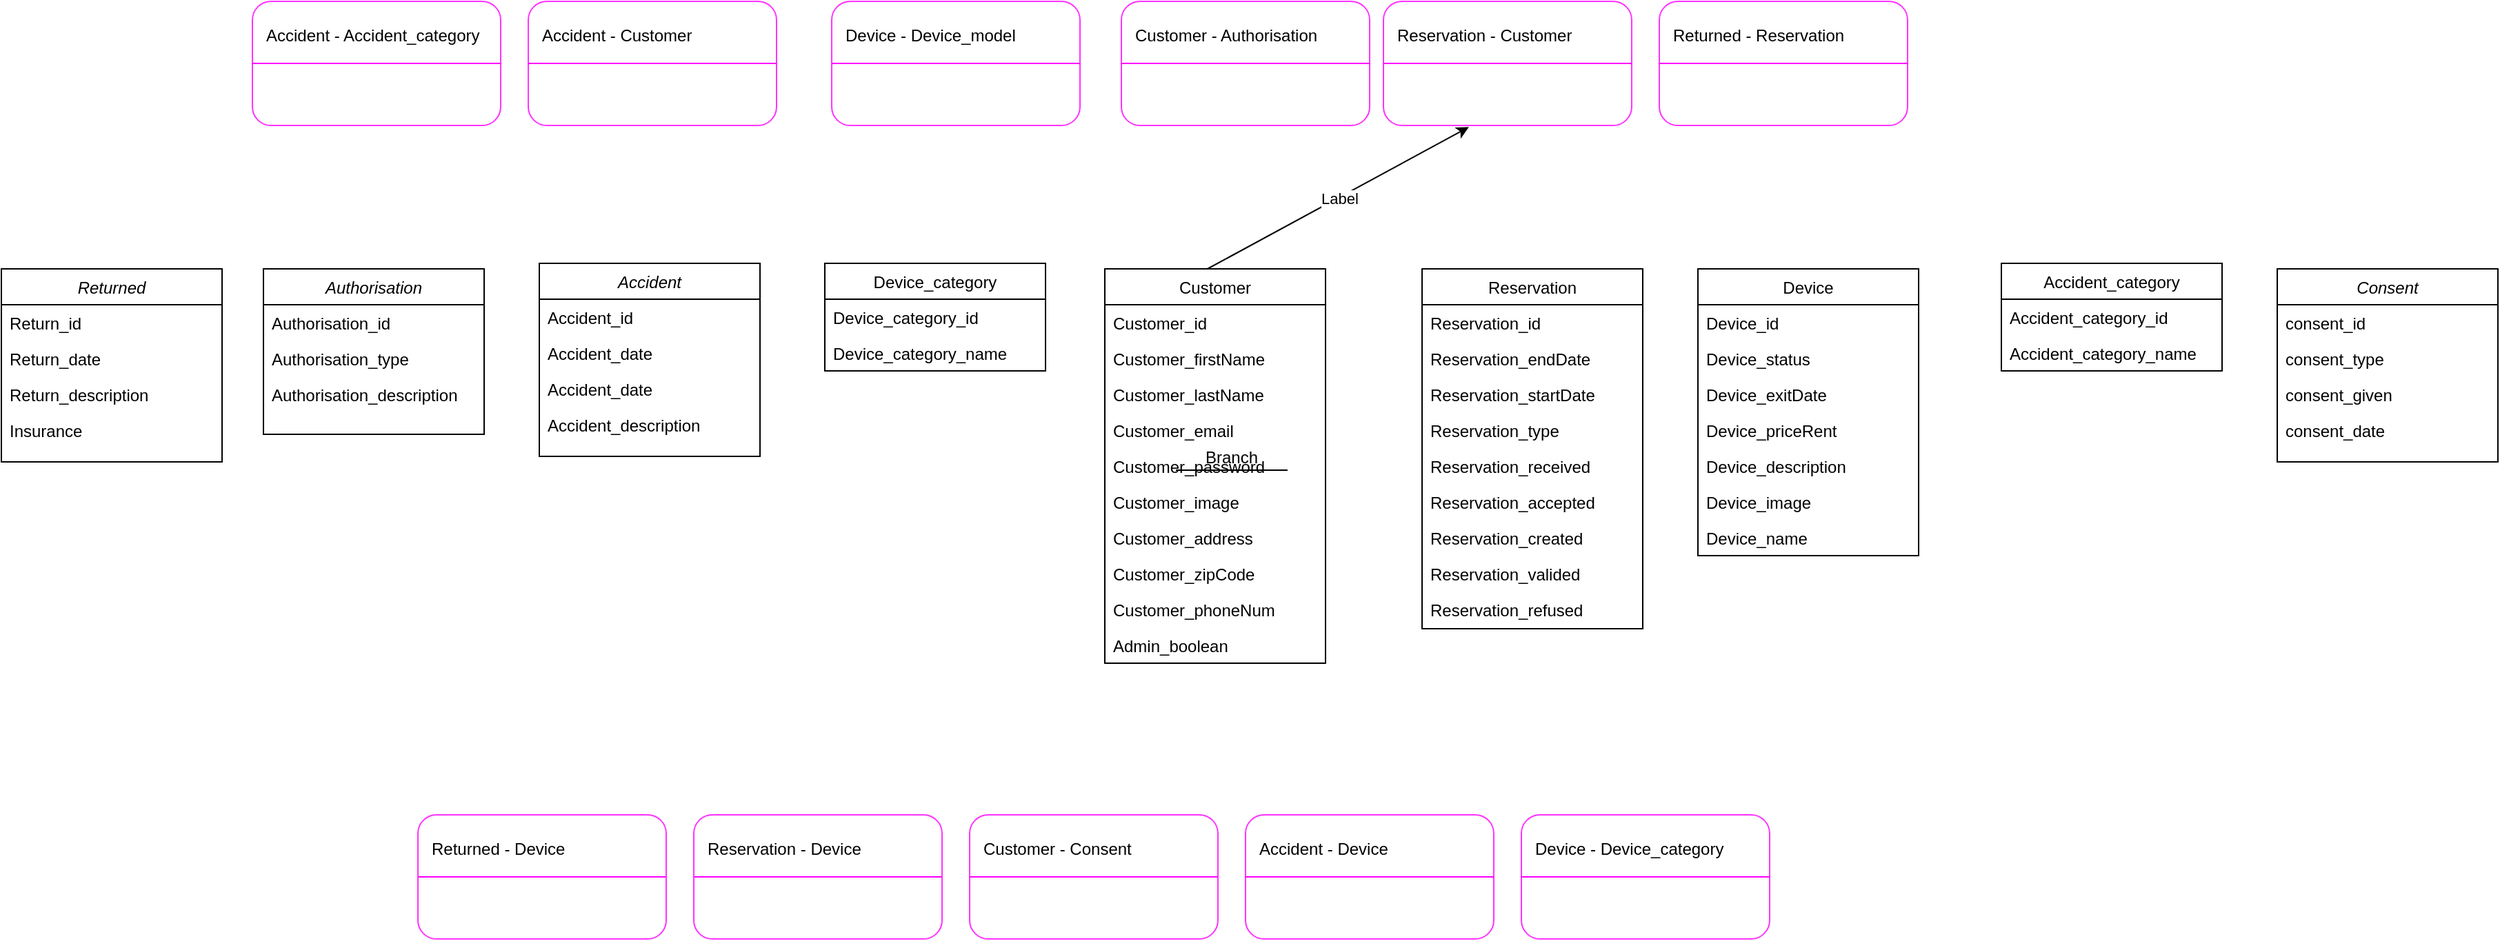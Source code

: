 <mxfile version="24.7.13">
  <diagram id="C5RBs43oDa-KdzZeNtuy" name="Page-1">
    <mxGraphModel dx="2408" dy="735" grid="1" gridSize="10" guides="1" tooltips="1" connect="1" arrows="1" fold="1" page="1" pageScale="1" pageWidth="827" pageHeight="1169" math="0" shadow="0">
      <root>
        <mxCell id="WIyWlLk6GJQsqaUBKTNV-0" />
        <mxCell id="WIyWlLk6GJQsqaUBKTNV-1" parent="WIyWlLk6GJQsqaUBKTNV-0" />
        <mxCell id="zkfFHV4jXpPFQw0GAbJ--0" value="Accident" style="swimlane;fontStyle=2;align=center;verticalAlign=top;childLayout=stackLayout;horizontal=1;startSize=26;horizontalStack=0;resizeParent=1;resizeLast=0;collapsible=1;marginBottom=0;rounded=0;shadow=0;strokeWidth=1;" parent="WIyWlLk6GJQsqaUBKTNV-1" vertex="1">
          <mxGeometry x="-1062" y="600" width="160" height="140" as="geometry">
            <mxRectangle x="230" y="140" width="160" height="26" as="alternateBounds" />
          </mxGeometry>
        </mxCell>
        <mxCell id="zkfFHV4jXpPFQw0GAbJ--1" value="Accident_id" style="text;align=left;verticalAlign=top;spacingLeft=4;spacingRight=4;overflow=hidden;rotatable=0;points=[[0,0.5],[1,0.5]];portConstraint=eastwest;" parent="zkfFHV4jXpPFQw0GAbJ--0" vertex="1">
          <mxGeometry y="26" width="160" height="26" as="geometry" />
        </mxCell>
        <mxCell id="hHf1MksaNPmu3KOBVRJs-0" value="Accident_date" style="text;align=left;verticalAlign=top;spacingLeft=4;spacingRight=4;overflow=hidden;rotatable=0;points=[[0,0.5],[1,0.5]];portConstraint=eastwest;rounded=0;shadow=0;html=0;" vertex="1" parent="zkfFHV4jXpPFQw0GAbJ--0">
          <mxGeometry y="52" width="160" height="26" as="geometry" />
        </mxCell>
        <mxCell id="zkfFHV4jXpPFQw0GAbJ--2" value="Accident_date" style="text;align=left;verticalAlign=top;spacingLeft=4;spacingRight=4;overflow=hidden;rotatable=0;points=[[0,0.5],[1,0.5]];portConstraint=eastwest;rounded=0;shadow=0;html=0;" parent="zkfFHV4jXpPFQw0GAbJ--0" vertex="1">
          <mxGeometry y="78" width="160" height="26" as="geometry" />
        </mxCell>
        <mxCell id="zkfFHV4jXpPFQw0GAbJ--3" value="Accident_description" style="text;align=left;verticalAlign=top;spacingLeft=4;spacingRight=4;overflow=hidden;rotatable=0;points=[[0,0.5],[1,0.5]];portConstraint=eastwest;rounded=0;shadow=0;html=0;" parent="zkfFHV4jXpPFQw0GAbJ--0" vertex="1">
          <mxGeometry y="104" width="160" height="26" as="geometry" />
        </mxCell>
        <mxCell id="zkfFHV4jXpPFQw0GAbJ--6" value="Device" style="swimlane;fontStyle=0;align=center;verticalAlign=top;childLayout=stackLayout;horizontal=1;startSize=26;horizontalStack=0;resizeParent=1;resizeLast=0;collapsible=1;marginBottom=0;rounded=0;shadow=0;strokeWidth=1;" parent="WIyWlLk6GJQsqaUBKTNV-1" vertex="1">
          <mxGeometry x="-222" y="604" width="160" height="208" as="geometry">
            <mxRectangle x="130" y="380" width="160" height="26" as="alternateBounds" />
          </mxGeometry>
        </mxCell>
        <mxCell id="zkfFHV4jXpPFQw0GAbJ--7" value="Device_id" style="text;align=left;verticalAlign=top;spacingLeft=4;spacingRight=4;overflow=hidden;rotatable=0;points=[[0,0.5],[1,0.5]];portConstraint=eastwest;" parent="zkfFHV4jXpPFQw0GAbJ--6" vertex="1">
          <mxGeometry y="26" width="160" height="26" as="geometry" />
        </mxCell>
        <mxCell id="zkfFHV4jXpPFQw0GAbJ--8" value="Device_status" style="text;align=left;verticalAlign=top;spacingLeft=4;spacingRight=4;overflow=hidden;rotatable=0;points=[[0,0.5],[1,0.5]];portConstraint=eastwest;rounded=0;shadow=0;html=0;" parent="zkfFHV4jXpPFQw0GAbJ--6" vertex="1">
          <mxGeometry y="52" width="160" height="26" as="geometry" />
        </mxCell>
        <mxCell id="zkfFHV4jXpPFQw0GAbJ--11" value="Device_exitDate" style="text;align=left;verticalAlign=top;spacingLeft=4;spacingRight=4;overflow=hidden;rotatable=0;points=[[0,0.5],[1,0.5]];portConstraint=eastwest;" parent="zkfFHV4jXpPFQw0GAbJ--6" vertex="1">
          <mxGeometry y="78" width="160" height="26" as="geometry" />
        </mxCell>
        <mxCell id="hHf1MksaNPmu3KOBVRJs-8" value="Device_priceRent" style="text;align=left;verticalAlign=top;spacingLeft=4;spacingRight=4;overflow=hidden;rotatable=0;points=[[0,0.5],[1,0.5]];portConstraint=eastwest;" vertex="1" parent="zkfFHV4jXpPFQw0GAbJ--6">
          <mxGeometry y="104" width="160" height="26" as="geometry" />
        </mxCell>
        <mxCell id="hHf1MksaNPmu3KOBVRJs-7" value="Device_description" style="text;align=left;verticalAlign=top;spacingLeft=4;spacingRight=4;overflow=hidden;rotatable=0;points=[[0,0.5],[1,0.5]];portConstraint=eastwest;" vertex="1" parent="zkfFHV4jXpPFQw0GAbJ--6">
          <mxGeometry y="130" width="160" height="26" as="geometry" />
        </mxCell>
        <mxCell id="hHf1MksaNPmu3KOBVRJs-6" value="Device_image" style="text;align=left;verticalAlign=top;spacingLeft=4;spacingRight=4;overflow=hidden;rotatable=0;points=[[0,0.5],[1,0.5]];portConstraint=eastwest;" vertex="1" parent="zkfFHV4jXpPFQw0GAbJ--6">
          <mxGeometry y="156" width="160" height="26" as="geometry" />
        </mxCell>
        <mxCell id="hHf1MksaNPmu3KOBVRJs-5" value="Device_name" style="text;align=left;verticalAlign=top;spacingLeft=4;spacingRight=4;overflow=hidden;rotatable=0;points=[[0,0.5],[1,0.5]];portConstraint=eastwest;" vertex="1" parent="zkfFHV4jXpPFQw0GAbJ--6">
          <mxGeometry y="182" width="160" height="26" as="geometry" />
        </mxCell>
        <mxCell id="zkfFHV4jXpPFQw0GAbJ--13" value="Accident_category" style="swimlane;fontStyle=0;align=center;verticalAlign=top;childLayout=stackLayout;horizontal=1;startSize=26;horizontalStack=0;resizeParent=1;resizeLast=0;collapsible=1;marginBottom=0;rounded=0;shadow=0;strokeWidth=1;" parent="WIyWlLk6GJQsqaUBKTNV-1" vertex="1">
          <mxGeometry x="-2" y="600" width="160" height="78" as="geometry">
            <mxRectangle x="340" y="380" width="170" height="26" as="alternateBounds" />
          </mxGeometry>
        </mxCell>
        <mxCell id="zkfFHV4jXpPFQw0GAbJ--14" value="Accident_category_id" style="text;align=left;verticalAlign=top;spacingLeft=4;spacingRight=4;overflow=hidden;rotatable=0;points=[[0,0.5],[1,0.5]];portConstraint=eastwest;" parent="zkfFHV4jXpPFQw0GAbJ--13" vertex="1">
          <mxGeometry y="26" width="160" height="26" as="geometry" />
        </mxCell>
        <mxCell id="hHf1MksaNPmu3KOBVRJs-4" value="Accident_category_name" style="text;align=left;verticalAlign=top;spacingLeft=4;spacingRight=4;overflow=hidden;rotatable=0;points=[[0,0.5],[1,0.5]];portConstraint=eastwest;" vertex="1" parent="zkfFHV4jXpPFQw0GAbJ--13">
          <mxGeometry y="52" width="160" height="26" as="geometry" />
        </mxCell>
        <mxCell id="zkfFHV4jXpPFQw0GAbJ--17" value="Customer" style="swimlane;fontStyle=0;align=center;verticalAlign=top;childLayout=stackLayout;horizontal=1;startSize=26;horizontalStack=0;resizeParent=1;resizeLast=0;collapsible=1;marginBottom=0;rounded=0;shadow=0;strokeWidth=1;" parent="WIyWlLk6GJQsqaUBKTNV-1" vertex="1">
          <mxGeometry x="-652" y="604" width="160" height="286" as="geometry">
            <mxRectangle x="550" y="140" width="160" height="26" as="alternateBounds" />
          </mxGeometry>
        </mxCell>
        <mxCell id="zkfFHV4jXpPFQw0GAbJ--18" value="Customer_id" style="text;align=left;verticalAlign=top;spacingLeft=4;spacingRight=4;overflow=hidden;rotatable=0;points=[[0,0.5],[1,0.5]];portConstraint=eastwest;" parent="zkfFHV4jXpPFQw0GAbJ--17" vertex="1">
          <mxGeometry y="26" width="160" height="26" as="geometry" />
        </mxCell>
        <mxCell id="zkfFHV4jXpPFQw0GAbJ--19" value="Customer_firstName" style="text;align=left;verticalAlign=top;spacingLeft=4;spacingRight=4;overflow=hidden;rotatable=0;points=[[0,0.5],[1,0.5]];portConstraint=eastwest;rounded=0;shadow=0;html=0;" parent="zkfFHV4jXpPFQw0GAbJ--17" vertex="1">
          <mxGeometry y="52" width="160" height="26" as="geometry" />
        </mxCell>
        <mxCell id="zkfFHV4jXpPFQw0GAbJ--20" value="Customer_lastName" style="text;align=left;verticalAlign=top;spacingLeft=4;spacingRight=4;overflow=hidden;rotatable=0;points=[[0,0.5],[1,0.5]];portConstraint=eastwest;rounded=0;shadow=0;html=0;" parent="zkfFHV4jXpPFQw0GAbJ--17" vertex="1">
          <mxGeometry y="78" width="160" height="26" as="geometry" />
        </mxCell>
        <mxCell id="zkfFHV4jXpPFQw0GAbJ--21" value="Customer_email" style="text;align=left;verticalAlign=top;spacingLeft=4;spacingRight=4;overflow=hidden;rotatable=0;points=[[0,0.5],[1,0.5]];portConstraint=eastwest;rounded=0;shadow=0;html=0;" parent="zkfFHV4jXpPFQw0GAbJ--17" vertex="1">
          <mxGeometry y="104" width="160" height="26" as="geometry" />
        </mxCell>
        <mxCell id="zkfFHV4jXpPFQw0GAbJ--22" value="Customer_password" style="text;align=left;verticalAlign=top;spacingLeft=4;spacingRight=4;overflow=hidden;rotatable=0;points=[[0,0.5],[1,0.5]];portConstraint=eastwest;rounded=0;shadow=0;html=0;" parent="zkfFHV4jXpPFQw0GAbJ--17" vertex="1">
          <mxGeometry y="130" width="160" height="26" as="geometry" />
        </mxCell>
        <mxCell id="zkfFHV4jXpPFQw0GAbJ--24" value="Customer_image" style="text;align=left;verticalAlign=top;spacingLeft=4;spacingRight=4;overflow=hidden;rotatable=0;points=[[0,0.5],[1,0.5]];portConstraint=eastwest;" parent="zkfFHV4jXpPFQw0GAbJ--17" vertex="1">
          <mxGeometry y="156" width="160" height="26" as="geometry" />
        </mxCell>
        <mxCell id="hHf1MksaNPmu3KOBVRJs-1" value="Customer_address" style="text;align=left;verticalAlign=top;spacingLeft=4;spacingRight=4;overflow=hidden;rotatable=0;points=[[0,0.5],[1,0.5]];portConstraint=eastwest;" vertex="1" parent="zkfFHV4jXpPFQw0GAbJ--17">
          <mxGeometry y="182" width="160" height="26" as="geometry" />
        </mxCell>
        <mxCell id="hHf1MksaNPmu3KOBVRJs-2" value="Customer_zipCode" style="text;align=left;verticalAlign=top;spacingLeft=4;spacingRight=4;overflow=hidden;rotatable=0;points=[[0,0.5],[1,0.5]];portConstraint=eastwest;" vertex="1" parent="zkfFHV4jXpPFQw0GAbJ--17">
          <mxGeometry y="208" width="160" height="26" as="geometry" />
        </mxCell>
        <mxCell id="hHf1MksaNPmu3KOBVRJs-3" value="Customer_phoneNum" style="text;align=left;verticalAlign=top;spacingLeft=4;spacingRight=4;overflow=hidden;rotatable=0;points=[[0,0.5],[1,0.5]];portConstraint=eastwest;" vertex="1" parent="zkfFHV4jXpPFQw0GAbJ--17">
          <mxGeometry y="234" width="160" height="26" as="geometry" />
        </mxCell>
        <mxCell id="zkfFHV4jXpPFQw0GAbJ--25" value="Admin_boolean" style="text;align=left;verticalAlign=top;spacingLeft=4;spacingRight=4;overflow=hidden;rotatable=0;points=[[0,0.5],[1,0.5]];portConstraint=eastwest;" parent="zkfFHV4jXpPFQw0GAbJ--17" vertex="1">
          <mxGeometry y="260" width="160" height="26" as="geometry" />
        </mxCell>
        <mxCell id="hHf1MksaNPmu3KOBVRJs-9" value="Device_category" style="swimlane;fontStyle=0;align=center;verticalAlign=top;childLayout=stackLayout;horizontal=1;startSize=26;horizontalStack=0;resizeParent=1;resizeLast=0;collapsible=1;marginBottom=0;rounded=0;shadow=0;strokeWidth=1;" vertex="1" parent="WIyWlLk6GJQsqaUBKTNV-1">
          <mxGeometry x="-855" y="600" width="160" height="78" as="geometry">
            <mxRectangle x="340" y="380" width="170" height="26" as="alternateBounds" />
          </mxGeometry>
        </mxCell>
        <mxCell id="hHf1MksaNPmu3KOBVRJs-10" value="Device_category_id" style="text;align=left;verticalAlign=top;spacingLeft=4;spacingRight=4;overflow=hidden;rotatable=0;points=[[0,0.5],[1,0.5]];portConstraint=eastwest;" vertex="1" parent="hHf1MksaNPmu3KOBVRJs-9">
          <mxGeometry y="26" width="160" height="26" as="geometry" />
        </mxCell>
        <mxCell id="hHf1MksaNPmu3KOBVRJs-11" value="Device_category_name" style="text;align=left;verticalAlign=top;spacingLeft=4;spacingRight=4;overflow=hidden;rotatable=0;points=[[0,0.5],[1,0.5]];portConstraint=eastwest;" vertex="1" parent="hHf1MksaNPmu3KOBVRJs-9">
          <mxGeometry y="52" width="160" height="26" as="geometry" />
        </mxCell>
        <mxCell id="hHf1MksaNPmu3KOBVRJs-12" value="Authorisation" style="swimlane;fontStyle=2;align=center;verticalAlign=top;childLayout=stackLayout;horizontal=1;startSize=26;horizontalStack=0;resizeParent=1;resizeLast=0;collapsible=1;marginBottom=0;rounded=0;shadow=0;strokeWidth=1;" vertex="1" parent="WIyWlLk6GJQsqaUBKTNV-1">
          <mxGeometry x="-1262" y="604" width="160" height="120" as="geometry">
            <mxRectangle x="230" y="140" width="160" height="26" as="alternateBounds" />
          </mxGeometry>
        </mxCell>
        <mxCell id="hHf1MksaNPmu3KOBVRJs-13" value="Authorisation_id" style="text;align=left;verticalAlign=top;spacingLeft=4;spacingRight=4;overflow=hidden;rotatable=0;points=[[0,0.5],[1,0.5]];portConstraint=eastwest;" vertex="1" parent="hHf1MksaNPmu3KOBVRJs-12">
          <mxGeometry y="26" width="160" height="26" as="geometry" />
        </mxCell>
        <mxCell id="hHf1MksaNPmu3KOBVRJs-14" value="Authorisation_type" style="text;align=left;verticalAlign=top;spacingLeft=4;spacingRight=4;overflow=hidden;rotatable=0;points=[[0,0.5],[1,0.5]];portConstraint=eastwest;rounded=0;shadow=0;html=0;" vertex="1" parent="hHf1MksaNPmu3KOBVRJs-12">
          <mxGeometry y="52" width="160" height="26" as="geometry" />
        </mxCell>
        <mxCell id="hHf1MksaNPmu3KOBVRJs-15" value="Authorisation_description" style="text;align=left;verticalAlign=top;spacingLeft=4;spacingRight=4;overflow=hidden;rotatable=0;points=[[0,0.5],[1,0.5]];portConstraint=eastwest;rounded=0;shadow=0;html=0;" vertex="1" parent="hHf1MksaNPmu3KOBVRJs-12">
          <mxGeometry y="78" width="160" height="26" as="geometry" />
        </mxCell>
        <mxCell id="hHf1MksaNPmu3KOBVRJs-17" value="Consent" style="swimlane;fontStyle=2;align=center;verticalAlign=top;childLayout=stackLayout;horizontal=1;startSize=26;horizontalStack=0;resizeParent=1;resizeLast=0;collapsible=1;marginBottom=0;rounded=0;shadow=0;strokeWidth=1;" vertex="1" parent="WIyWlLk6GJQsqaUBKTNV-1">
          <mxGeometry x="198" y="604" width="160" height="140" as="geometry">
            <mxRectangle x="230" y="140" width="160" height="26" as="alternateBounds" />
          </mxGeometry>
        </mxCell>
        <mxCell id="hHf1MksaNPmu3KOBVRJs-18" value="consent_id" style="text;align=left;verticalAlign=top;spacingLeft=4;spacingRight=4;overflow=hidden;rotatable=0;points=[[0,0.5],[1,0.5]];portConstraint=eastwest;" vertex="1" parent="hHf1MksaNPmu3KOBVRJs-17">
          <mxGeometry y="26" width="160" height="26" as="geometry" />
        </mxCell>
        <mxCell id="hHf1MksaNPmu3KOBVRJs-19" value="consent_type" style="text;align=left;verticalAlign=top;spacingLeft=4;spacingRight=4;overflow=hidden;rotatable=0;points=[[0,0.5],[1,0.5]];portConstraint=eastwest;rounded=0;shadow=0;html=0;" vertex="1" parent="hHf1MksaNPmu3KOBVRJs-17">
          <mxGeometry y="52" width="160" height="26" as="geometry" />
        </mxCell>
        <mxCell id="hHf1MksaNPmu3KOBVRJs-20" value="consent_given" style="text;align=left;verticalAlign=top;spacingLeft=4;spacingRight=4;overflow=hidden;rotatable=0;points=[[0,0.5],[1,0.5]];portConstraint=eastwest;rounded=0;shadow=0;html=0;" vertex="1" parent="hHf1MksaNPmu3KOBVRJs-17">
          <mxGeometry y="78" width="160" height="26" as="geometry" />
        </mxCell>
        <mxCell id="hHf1MksaNPmu3KOBVRJs-21" value="consent_date" style="text;align=left;verticalAlign=top;spacingLeft=4;spacingRight=4;overflow=hidden;rotatable=0;points=[[0,0.5],[1,0.5]];portConstraint=eastwest;rounded=0;shadow=0;html=0;" vertex="1" parent="hHf1MksaNPmu3KOBVRJs-17">
          <mxGeometry y="104" width="160" height="26" as="geometry" />
        </mxCell>
        <mxCell id="hHf1MksaNPmu3KOBVRJs-22" value="Reservation" style="swimlane;fontStyle=0;align=center;verticalAlign=top;childLayout=stackLayout;horizontal=1;startSize=26;horizontalStack=0;resizeParent=1;resizeLast=0;collapsible=1;marginBottom=0;rounded=0;shadow=0;strokeWidth=1;" vertex="1" parent="WIyWlLk6GJQsqaUBKTNV-1">
          <mxGeometry x="-422" y="604" width="160" height="261" as="geometry">
            <mxRectangle x="550" y="140" width="160" height="26" as="alternateBounds" />
          </mxGeometry>
        </mxCell>
        <mxCell id="hHf1MksaNPmu3KOBVRJs-23" value="Reservation_id" style="text;align=left;verticalAlign=top;spacingLeft=4;spacingRight=4;overflow=hidden;rotatable=0;points=[[0,0.5],[1,0.5]];portConstraint=eastwest;" vertex="1" parent="hHf1MksaNPmu3KOBVRJs-22">
          <mxGeometry y="26" width="160" height="26" as="geometry" />
        </mxCell>
        <mxCell id="hHf1MksaNPmu3KOBVRJs-24" value="Reservation_endDate" style="text;align=left;verticalAlign=top;spacingLeft=4;spacingRight=4;overflow=hidden;rotatable=0;points=[[0,0.5],[1,0.5]];portConstraint=eastwest;rounded=0;shadow=0;html=0;" vertex="1" parent="hHf1MksaNPmu3KOBVRJs-22">
          <mxGeometry y="52" width="160" height="26" as="geometry" />
        </mxCell>
        <mxCell id="hHf1MksaNPmu3KOBVRJs-25" value="Reservation_startDate" style="text;align=left;verticalAlign=top;spacingLeft=4;spacingRight=4;overflow=hidden;rotatable=0;points=[[0,0.5],[1,0.5]];portConstraint=eastwest;rounded=0;shadow=0;html=0;" vertex="1" parent="hHf1MksaNPmu3KOBVRJs-22">
          <mxGeometry y="78" width="160" height="26" as="geometry" />
        </mxCell>
        <mxCell id="hHf1MksaNPmu3KOBVRJs-26" value="Reservation_type" style="text;align=left;verticalAlign=top;spacingLeft=4;spacingRight=4;overflow=hidden;rotatable=0;points=[[0,0.5],[1,0.5]];portConstraint=eastwest;rounded=0;shadow=0;html=0;" vertex="1" parent="hHf1MksaNPmu3KOBVRJs-22">
          <mxGeometry y="104" width="160" height="26" as="geometry" />
        </mxCell>
        <mxCell id="hHf1MksaNPmu3KOBVRJs-27" value="Reservation_received" style="text;align=left;verticalAlign=top;spacingLeft=4;spacingRight=4;overflow=hidden;rotatable=0;points=[[0,0.5],[1,0.5]];portConstraint=eastwest;rounded=0;shadow=0;html=0;" vertex="1" parent="hHf1MksaNPmu3KOBVRJs-22">
          <mxGeometry y="130" width="160" height="26" as="geometry" />
        </mxCell>
        <mxCell id="hHf1MksaNPmu3KOBVRJs-28" value="Reservation_accepted" style="text;align=left;verticalAlign=top;spacingLeft=4;spacingRight=4;overflow=hidden;rotatable=0;points=[[0,0.5],[1,0.5]];portConstraint=eastwest;" vertex="1" parent="hHf1MksaNPmu3KOBVRJs-22">
          <mxGeometry y="156" width="160" height="26" as="geometry" />
        </mxCell>
        <mxCell id="hHf1MksaNPmu3KOBVRJs-29" value="Reservation_created" style="text;align=left;verticalAlign=top;spacingLeft=4;spacingRight=4;overflow=hidden;rotatable=0;points=[[0,0.5],[1,0.5]];portConstraint=eastwest;" vertex="1" parent="hHf1MksaNPmu3KOBVRJs-22">
          <mxGeometry y="182" width="160" height="26" as="geometry" />
        </mxCell>
        <mxCell id="hHf1MksaNPmu3KOBVRJs-30" value="Reservation_valided" style="text;align=left;verticalAlign=top;spacingLeft=4;spacingRight=4;overflow=hidden;rotatable=0;points=[[0,0.5],[1,0.5]];portConstraint=eastwest;" vertex="1" parent="hHf1MksaNPmu3KOBVRJs-22">
          <mxGeometry y="208" width="160" height="26" as="geometry" />
        </mxCell>
        <mxCell id="hHf1MksaNPmu3KOBVRJs-31" value="Reservation_refused" style="text;align=left;verticalAlign=top;spacingLeft=4;spacingRight=4;overflow=hidden;rotatable=0;points=[[0,0.5],[1,0.5]];portConstraint=eastwest;" vertex="1" parent="hHf1MksaNPmu3KOBVRJs-22">
          <mxGeometry y="234" width="160" height="26" as="geometry" />
        </mxCell>
        <mxCell id="hHf1MksaNPmu3KOBVRJs-43" value="Returned" style="swimlane;fontStyle=2;align=center;verticalAlign=top;childLayout=stackLayout;horizontal=1;startSize=26;horizontalStack=0;resizeParent=1;resizeLast=0;collapsible=1;marginBottom=0;rounded=0;shadow=0;strokeWidth=1;" vertex="1" parent="WIyWlLk6GJQsqaUBKTNV-1">
          <mxGeometry x="-1452" y="604" width="160" height="140" as="geometry">
            <mxRectangle x="230" y="140" width="160" height="26" as="alternateBounds" />
          </mxGeometry>
        </mxCell>
        <mxCell id="hHf1MksaNPmu3KOBVRJs-44" value="Return_id" style="text;align=left;verticalAlign=top;spacingLeft=4;spacingRight=4;overflow=hidden;rotatable=0;points=[[0,0.5],[1,0.5]];portConstraint=eastwest;" vertex="1" parent="hHf1MksaNPmu3KOBVRJs-43">
          <mxGeometry y="26" width="160" height="26" as="geometry" />
        </mxCell>
        <mxCell id="hHf1MksaNPmu3KOBVRJs-45" value="Return_date" style="text;align=left;verticalAlign=top;spacingLeft=4;spacingRight=4;overflow=hidden;rotatable=0;points=[[0,0.5],[1,0.5]];portConstraint=eastwest;rounded=0;shadow=0;html=0;" vertex="1" parent="hHf1MksaNPmu3KOBVRJs-43">
          <mxGeometry y="52" width="160" height="26" as="geometry" />
        </mxCell>
        <mxCell id="hHf1MksaNPmu3KOBVRJs-46" value="Return_description" style="text;align=left;verticalAlign=top;spacingLeft=4;spacingRight=4;overflow=hidden;rotatable=0;points=[[0,0.5],[1,0.5]];portConstraint=eastwest;rounded=0;shadow=0;html=0;" vertex="1" parent="hHf1MksaNPmu3KOBVRJs-43">
          <mxGeometry y="78" width="160" height="26" as="geometry" />
        </mxCell>
        <mxCell id="hHf1MksaNPmu3KOBVRJs-47" value="Insurance" style="text;align=left;verticalAlign=top;spacingLeft=4;spacingRight=4;overflow=hidden;rotatable=0;points=[[0,0.5],[1,0.5]];portConstraint=eastwest;rounded=0;shadow=0;html=0;" vertex="1" parent="hHf1MksaNPmu3KOBVRJs-43">
          <mxGeometry y="104" width="160" height="26" as="geometry" />
        </mxCell>
        <mxCell id="hHf1MksaNPmu3KOBVRJs-59" value="" style="endArrow=none;html=1;rounded=0;entryX=1;entryY=0.5;entryDx=0;entryDy=0;exitX=0;exitY=0.5;exitDx=0;exitDy=0;elbow=vertical;" edge="1" parent="WIyWlLk6GJQsqaUBKTNV-1" source="hHf1MksaNPmu3KOBVRJs-60" target="hHf1MksaNPmu3KOBVRJs-60">
          <mxGeometry width="50" height="50" relative="1" as="geometry">
            <mxPoint x="-1255" y="460" as="sourcePoint" />
            <mxPoint x="-1205" y="410" as="targetPoint" />
          </mxGeometry>
        </mxCell>
        <object label="" id="hHf1MksaNPmu3KOBVRJs-60">
          <mxCell style="rounded=1;whiteSpace=wrap;html=1;overflow=visible;strokeColor=#FF33FF;" vertex="1" parent="WIyWlLk6GJQsqaUBKTNV-1">
            <mxGeometry x="-1070" y="410" width="180" height="90" as="geometry" />
          </mxCell>
        </object>
        <mxCell id="hHf1MksaNPmu3KOBVRJs-61" value="&#xa;&lt;br class=&quot;Apple-interchange-newline&quot;&gt;&#xa;&#xa;" style="endArrow=none;html=1;rounded=0;exitX=0;exitY=0.5;exitDx=0;exitDy=0;entryX=1;entryY=0.5;entryDx=0;entryDy=0;strokeColor=#ff00ff;" edge="1" parent="WIyWlLk6GJQsqaUBKTNV-1" source="hHf1MksaNPmu3KOBVRJs-60" target="hHf1MksaNPmu3KOBVRJs-60">
          <mxGeometry width="50" height="50" relative="1" as="geometry">
            <mxPoint x="-1100" y="459.41" as="sourcePoint" />
            <mxPoint x="-860" y="459.41" as="targetPoint" />
          </mxGeometry>
        </mxCell>
        <mxCell id="hHf1MksaNPmu3KOBVRJs-65" value="Accident - Customer" style="text;whiteSpace=wrap;html=1;fillColor=none;fontColor=#000000;labelBackgroundColor=none;labelBorderColor=none;" vertex="1" parent="WIyWlLk6GJQsqaUBKTNV-1">
          <mxGeometry x="-1062" y="421" width="170" height="40" as="geometry" />
        </mxCell>
        <mxCell id="hHf1MksaNPmu3KOBVRJs-66" value="" style="endArrow=none;html=1;rounded=0;entryX=1;entryY=0.5;entryDx=0;entryDy=0;exitX=0;exitY=0.5;exitDx=0;exitDy=0;elbow=vertical;" edge="1" parent="WIyWlLk6GJQsqaUBKTNV-1" source="hHf1MksaNPmu3KOBVRJs-67" target="hHf1MksaNPmu3KOBVRJs-67">
          <mxGeometry width="50" height="50" relative="1" as="geometry">
            <mxPoint x="-1455" y="460" as="sourcePoint" />
            <mxPoint x="-1405" y="410" as="targetPoint" />
          </mxGeometry>
        </mxCell>
        <object label="" id="hHf1MksaNPmu3KOBVRJs-67">
          <mxCell style="rounded=1;whiteSpace=wrap;html=1;overflow=visible;strokeColor=#FF33FF;" vertex="1" parent="WIyWlLk6GJQsqaUBKTNV-1">
            <mxGeometry x="-1270" y="410" width="180" height="90" as="geometry" />
          </mxCell>
        </object>
        <mxCell id="hHf1MksaNPmu3KOBVRJs-68" value="&#xa;&lt;br class=&quot;Apple-interchange-newline&quot;&gt;&#xa;&#xa;" style="endArrow=none;html=1;rounded=0;exitX=0;exitY=0.5;exitDx=0;exitDy=0;entryX=1;entryY=0.5;entryDx=0;entryDy=0;strokeColor=#ff00ff;" edge="1" parent="WIyWlLk6GJQsqaUBKTNV-1" source="hHf1MksaNPmu3KOBVRJs-67" target="hHf1MksaNPmu3KOBVRJs-67">
          <mxGeometry width="50" height="50" relative="1" as="geometry">
            <mxPoint x="-1300" y="459.41" as="sourcePoint" />
            <mxPoint x="-1060" y="459.41" as="targetPoint" />
          </mxGeometry>
        </mxCell>
        <mxCell id="hHf1MksaNPmu3KOBVRJs-69" value="Accident - Accident_category" style="text;whiteSpace=wrap;html=1;fillColor=none;fontColor=#000000;labelBackgroundColor=none;labelBorderColor=none;" vertex="1" parent="WIyWlLk6GJQsqaUBKTNV-1">
          <mxGeometry x="-1262" y="421" width="170" height="40" as="geometry" />
        </mxCell>
        <mxCell id="hHf1MksaNPmu3KOBVRJs-70" value="" style="endArrow=none;html=1;rounded=0;entryX=1;entryY=0.5;entryDx=0;entryDy=0;exitX=0;exitY=0.5;exitDx=0;exitDy=0;elbow=vertical;" edge="1" parent="WIyWlLk6GJQsqaUBKTNV-1" source="hHf1MksaNPmu3KOBVRJs-71" target="hHf1MksaNPmu3KOBVRJs-71">
          <mxGeometry width="50" height="50" relative="1" as="geometry">
            <mxPoint x="-1035" y="460" as="sourcePoint" />
            <mxPoint x="-985" y="410" as="targetPoint" />
          </mxGeometry>
        </mxCell>
        <object label="" id="hHf1MksaNPmu3KOBVRJs-71">
          <mxCell style="rounded=1;whiteSpace=wrap;html=1;overflow=visible;strokeColor=#FF33FF;" vertex="1" parent="WIyWlLk6GJQsqaUBKTNV-1">
            <mxGeometry x="-850" y="410" width="180" height="90" as="geometry" />
          </mxCell>
        </object>
        <mxCell id="hHf1MksaNPmu3KOBVRJs-72" value="&#xa;&lt;br class=&quot;Apple-interchange-newline&quot;&gt;&#xa;&#xa;" style="endArrow=none;html=1;rounded=0;exitX=0;exitY=0.5;exitDx=0;exitDy=0;entryX=1;entryY=0.5;entryDx=0;entryDy=0;strokeColor=#ff00ff;" edge="1" parent="WIyWlLk6GJQsqaUBKTNV-1" source="hHf1MksaNPmu3KOBVRJs-71" target="hHf1MksaNPmu3KOBVRJs-71">
          <mxGeometry width="50" height="50" relative="1" as="geometry">
            <mxPoint x="-880" y="459.41" as="sourcePoint" />
            <mxPoint x="-640" y="459.41" as="targetPoint" />
          </mxGeometry>
        </mxCell>
        <mxCell id="hHf1MksaNPmu3KOBVRJs-73" value="Device - Device_model" style="text;whiteSpace=wrap;html=1;fillColor=none;fontColor=#000000;labelBackgroundColor=none;labelBorderColor=none;" vertex="1" parent="WIyWlLk6GJQsqaUBKTNV-1">
          <mxGeometry x="-842" y="421" width="170" height="40" as="geometry" />
        </mxCell>
        <mxCell id="hHf1MksaNPmu3KOBVRJs-74" value="" style="endArrow=none;html=1;rounded=0;entryX=1;entryY=0.5;entryDx=0;entryDy=0;exitX=0;exitY=0.5;exitDx=0;exitDy=0;elbow=vertical;" edge="1" parent="WIyWlLk6GJQsqaUBKTNV-1" source="hHf1MksaNPmu3KOBVRJs-75" target="hHf1MksaNPmu3KOBVRJs-75">
          <mxGeometry width="50" height="50" relative="1" as="geometry">
            <mxPoint x="-825" y="460" as="sourcePoint" />
            <mxPoint x="-775" y="410" as="targetPoint" />
          </mxGeometry>
        </mxCell>
        <object label="" id="hHf1MksaNPmu3KOBVRJs-75">
          <mxCell style="rounded=1;whiteSpace=wrap;html=1;overflow=visible;strokeColor=#FF33FF;" vertex="1" parent="WIyWlLk6GJQsqaUBKTNV-1">
            <mxGeometry x="-640" y="410" width="180" height="90" as="geometry" />
          </mxCell>
        </object>
        <mxCell id="hHf1MksaNPmu3KOBVRJs-76" value="&#xa;&lt;br class=&quot;Apple-interchange-newline&quot;&gt;&#xa;&#xa;" style="endArrow=none;html=1;rounded=0;exitX=0;exitY=0.5;exitDx=0;exitDy=0;entryX=1;entryY=0.5;entryDx=0;entryDy=0;strokeColor=#ff00ff;" edge="1" parent="WIyWlLk6GJQsqaUBKTNV-1" source="hHf1MksaNPmu3KOBVRJs-75" target="hHf1MksaNPmu3KOBVRJs-75">
          <mxGeometry width="50" height="50" relative="1" as="geometry">
            <mxPoint x="-670" y="459.41" as="sourcePoint" />
            <mxPoint x="-430" y="459.41" as="targetPoint" />
          </mxGeometry>
        </mxCell>
        <mxCell id="hHf1MksaNPmu3KOBVRJs-77" value="Customer - Authorisation" style="text;whiteSpace=wrap;html=1;fillColor=none;fontColor=#000000;labelBackgroundColor=none;labelBorderColor=none;" vertex="1" parent="WIyWlLk6GJQsqaUBKTNV-1">
          <mxGeometry x="-632" y="421" width="170" height="40" as="geometry" />
        </mxCell>
        <mxCell id="hHf1MksaNPmu3KOBVRJs-78" value="" style="endArrow=none;html=1;rounded=0;entryX=1;entryY=0.5;entryDx=0;entryDy=0;exitX=0;exitY=0.5;exitDx=0;exitDy=0;elbow=vertical;" edge="1" parent="WIyWlLk6GJQsqaUBKTNV-1" source="hHf1MksaNPmu3KOBVRJs-79" target="hHf1MksaNPmu3KOBVRJs-79">
          <mxGeometry width="50" height="50" relative="1" as="geometry">
            <mxPoint x="-635" y="460" as="sourcePoint" />
            <mxPoint x="-585" y="410" as="targetPoint" />
          </mxGeometry>
        </mxCell>
        <object label="" id="hHf1MksaNPmu3KOBVRJs-79">
          <mxCell style="rounded=1;whiteSpace=wrap;html=1;overflow=visible;strokeColor=#FF33FF;" vertex="1" parent="WIyWlLk6GJQsqaUBKTNV-1">
            <mxGeometry x="-450" y="410" width="180" height="90" as="geometry" />
          </mxCell>
        </object>
        <mxCell id="hHf1MksaNPmu3KOBVRJs-80" value="&#xa;&lt;br class=&quot;Apple-interchange-newline&quot;&gt;&#xa;&#xa;" style="endArrow=none;html=1;rounded=0;exitX=0;exitY=0.5;exitDx=0;exitDy=0;entryX=1;entryY=0.5;entryDx=0;entryDy=0;strokeColor=#ff00ff;" edge="1" parent="WIyWlLk6GJQsqaUBKTNV-1" source="hHf1MksaNPmu3KOBVRJs-79" target="hHf1MksaNPmu3KOBVRJs-79">
          <mxGeometry width="50" height="50" relative="1" as="geometry">
            <mxPoint x="-480" y="459.41" as="sourcePoint" />
            <mxPoint x="-240" y="459.41" as="targetPoint" />
          </mxGeometry>
        </mxCell>
        <mxCell id="hHf1MksaNPmu3KOBVRJs-81" value="Reservation - Customer" style="text;whiteSpace=wrap;html=1;fillColor=none;fontColor=#000000;labelBackgroundColor=none;labelBorderColor=none;" vertex="1" parent="WIyWlLk6GJQsqaUBKTNV-1">
          <mxGeometry x="-442" y="421" width="170" height="40" as="geometry" />
        </mxCell>
        <mxCell id="hHf1MksaNPmu3KOBVRJs-82" value="" style="endArrow=none;html=1;rounded=0;entryX=1;entryY=0.5;entryDx=0;entryDy=0;exitX=0;exitY=0.5;exitDx=0;exitDy=0;elbow=vertical;" edge="1" parent="WIyWlLk6GJQsqaUBKTNV-1" source="hHf1MksaNPmu3KOBVRJs-83" target="hHf1MksaNPmu3KOBVRJs-83">
          <mxGeometry width="50" height="50" relative="1" as="geometry">
            <mxPoint x="-435" y="460" as="sourcePoint" />
            <mxPoint x="-385" y="410" as="targetPoint" />
          </mxGeometry>
        </mxCell>
        <object label="" id="hHf1MksaNPmu3KOBVRJs-83">
          <mxCell style="rounded=1;whiteSpace=wrap;html=1;overflow=visible;strokeColor=#FF33FF;" vertex="1" parent="WIyWlLk6GJQsqaUBKTNV-1">
            <mxGeometry x="-250" y="410" width="180" height="90" as="geometry" />
          </mxCell>
        </object>
        <mxCell id="hHf1MksaNPmu3KOBVRJs-84" value="&#xa;&lt;br class=&quot;Apple-interchange-newline&quot;&gt;&#xa;&#xa;" style="endArrow=none;html=1;rounded=0;exitX=0;exitY=0.5;exitDx=0;exitDy=0;entryX=1;entryY=0.5;entryDx=0;entryDy=0;strokeColor=#ff00ff;" edge="1" parent="WIyWlLk6GJQsqaUBKTNV-1" source="hHf1MksaNPmu3KOBVRJs-83" target="hHf1MksaNPmu3KOBVRJs-83">
          <mxGeometry width="50" height="50" relative="1" as="geometry">
            <mxPoint x="-280" y="459.41" as="sourcePoint" />
            <mxPoint x="-40" y="459.41" as="targetPoint" />
          </mxGeometry>
        </mxCell>
        <mxCell id="hHf1MksaNPmu3KOBVRJs-85" value="Returned - Reservation" style="text;whiteSpace=wrap;html=1;fillColor=none;fontColor=#000000;labelBackgroundColor=none;labelBorderColor=none;" vertex="1" parent="WIyWlLk6GJQsqaUBKTNV-1">
          <mxGeometry x="-242" y="421" width="170" height="40" as="geometry" />
        </mxCell>
        <mxCell id="hHf1MksaNPmu3KOBVRJs-86" value="" style="endArrow=none;html=1;rounded=0;entryX=1;entryY=0.5;entryDx=0;entryDy=0;exitX=0;exitY=0.5;exitDx=0;exitDy=0;elbow=vertical;" edge="1" parent="WIyWlLk6GJQsqaUBKTNV-1" source="hHf1MksaNPmu3KOBVRJs-87" target="hHf1MksaNPmu3KOBVRJs-87">
          <mxGeometry width="50" height="50" relative="1" as="geometry">
            <mxPoint x="-735" y="1050" as="sourcePoint" />
            <mxPoint x="-685" y="1000" as="targetPoint" />
          </mxGeometry>
        </mxCell>
        <object label="" id="hHf1MksaNPmu3KOBVRJs-87">
          <mxCell style="rounded=1;whiteSpace=wrap;html=1;overflow=visible;strokeColor=#FF33FF;" vertex="1" parent="WIyWlLk6GJQsqaUBKTNV-1">
            <mxGeometry x="-550" y="1000" width="180" height="90" as="geometry" />
          </mxCell>
        </object>
        <mxCell id="hHf1MksaNPmu3KOBVRJs-88" value="&#xa;&lt;br class=&quot;Apple-interchange-newline&quot;&gt;&#xa;&#xa;" style="endArrow=none;html=1;rounded=0;exitX=0;exitY=0.5;exitDx=0;exitDy=0;entryX=1;entryY=0.5;entryDx=0;entryDy=0;strokeColor=#ff00ff;" edge="1" parent="WIyWlLk6GJQsqaUBKTNV-1" source="hHf1MksaNPmu3KOBVRJs-87" target="hHf1MksaNPmu3KOBVRJs-87">
          <mxGeometry width="50" height="50" relative="1" as="geometry">
            <mxPoint x="-580" y="1049.41" as="sourcePoint" />
            <mxPoint x="-340" y="1049.41" as="targetPoint" />
          </mxGeometry>
        </mxCell>
        <mxCell id="hHf1MksaNPmu3KOBVRJs-89" value="Accident - Device" style="text;whiteSpace=wrap;html=1;fillColor=none;fontColor=#000000;labelBackgroundColor=none;labelBorderColor=none;" vertex="1" parent="WIyWlLk6GJQsqaUBKTNV-1">
          <mxGeometry x="-542" y="1011" width="170" height="40" as="geometry" />
        </mxCell>
        <mxCell id="hHf1MksaNPmu3KOBVRJs-90" value="" style="endArrow=none;html=1;rounded=0;entryX=1;entryY=0.5;entryDx=0;entryDy=0;exitX=0;exitY=0.5;exitDx=0;exitDy=0;elbow=vertical;" edge="1" parent="WIyWlLk6GJQsqaUBKTNV-1" source="hHf1MksaNPmu3KOBVRJs-91" target="hHf1MksaNPmu3KOBVRJs-91">
          <mxGeometry width="50" height="50" relative="1" as="geometry">
            <mxPoint x="-535" y="1050" as="sourcePoint" />
            <mxPoint x="-485" y="1000" as="targetPoint" />
          </mxGeometry>
        </mxCell>
        <object label="" id="hHf1MksaNPmu3KOBVRJs-91">
          <mxCell style="rounded=1;whiteSpace=wrap;html=1;overflow=visible;strokeColor=#FF33FF;" vertex="1" parent="WIyWlLk6GJQsqaUBKTNV-1">
            <mxGeometry x="-350" y="1000" width="180" height="90" as="geometry" />
          </mxCell>
        </object>
        <mxCell id="hHf1MksaNPmu3KOBVRJs-92" value="&#xa;&lt;br class=&quot;Apple-interchange-newline&quot;&gt;&#xa;&#xa;" style="endArrow=none;html=1;rounded=0;exitX=0;exitY=0.5;exitDx=0;exitDy=0;entryX=1;entryY=0.5;entryDx=0;entryDy=0;strokeColor=#ff00ff;" edge="1" parent="WIyWlLk6GJQsqaUBKTNV-1" source="hHf1MksaNPmu3KOBVRJs-91" target="hHf1MksaNPmu3KOBVRJs-91">
          <mxGeometry width="50" height="50" relative="1" as="geometry">
            <mxPoint x="-380" y="1049.41" as="sourcePoint" />
            <mxPoint x="-140" y="1049.41" as="targetPoint" />
          </mxGeometry>
        </mxCell>
        <mxCell id="hHf1MksaNPmu3KOBVRJs-93" value="Device - Device_category" style="text;whiteSpace=wrap;html=1;fillColor=none;fontColor=#000000;labelBackgroundColor=none;labelBorderColor=none;" vertex="1" parent="WIyWlLk6GJQsqaUBKTNV-1">
          <mxGeometry x="-342" y="1011" width="170" height="40" as="geometry" />
        </mxCell>
        <mxCell id="hHf1MksaNPmu3KOBVRJs-114" value="" style="endArrow=none;html=1;rounded=0;entryX=1;entryY=0.5;entryDx=0;entryDy=0;exitX=0;exitY=0.5;exitDx=0;exitDy=0;elbow=vertical;" edge="1" parent="WIyWlLk6GJQsqaUBKTNV-1" source="hHf1MksaNPmu3KOBVRJs-115" target="hHf1MksaNPmu3KOBVRJs-115">
          <mxGeometry width="50" height="50" relative="1" as="geometry">
            <mxPoint x="-1335" y="1050" as="sourcePoint" />
            <mxPoint x="-1285" y="1000" as="targetPoint" />
          </mxGeometry>
        </mxCell>
        <object label="" id="hHf1MksaNPmu3KOBVRJs-115">
          <mxCell style="rounded=1;whiteSpace=wrap;html=1;overflow=visible;strokeColor=#FF33FF;" vertex="1" parent="WIyWlLk6GJQsqaUBKTNV-1">
            <mxGeometry x="-1150" y="1000" width="180" height="90" as="geometry" />
          </mxCell>
        </object>
        <mxCell id="hHf1MksaNPmu3KOBVRJs-116" value="&#xa;&lt;br class=&quot;Apple-interchange-newline&quot;&gt;&#xa;&#xa;" style="endArrow=none;html=1;rounded=0;exitX=0;exitY=0.5;exitDx=0;exitDy=0;entryX=1;entryY=0.5;entryDx=0;entryDy=0;strokeColor=#ff00ff;" edge="1" parent="WIyWlLk6GJQsqaUBKTNV-1" source="hHf1MksaNPmu3KOBVRJs-115" target="hHf1MksaNPmu3KOBVRJs-115">
          <mxGeometry width="50" height="50" relative="1" as="geometry">
            <mxPoint x="-1180" y="1049.41" as="sourcePoint" />
            <mxPoint x="-940" y="1049.41" as="targetPoint" />
          </mxGeometry>
        </mxCell>
        <mxCell id="hHf1MksaNPmu3KOBVRJs-117" value="Returned - Device" style="text;whiteSpace=wrap;html=1;fillColor=none;fontColor=#000000;labelBackgroundColor=none;labelBorderColor=none;" vertex="1" parent="WIyWlLk6GJQsqaUBKTNV-1">
          <mxGeometry x="-1142" y="1011" width="170" height="40" as="geometry" />
        </mxCell>
        <mxCell id="hHf1MksaNPmu3KOBVRJs-118" value="" style="endArrow=none;html=1;rounded=0;entryX=1;entryY=0.5;entryDx=0;entryDy=0;exitX=0;exitY=0.5;exitDx=0;exitDy=0;elbow=vertical;" edge="1" parent="WIyWlLk6GJQsqaUBKTNV-1" source="hHf1MksaNPmu3KOBVRJs-119" target="hHf1MksaNPmu3KOBVRJs-119">
          <mxGeometry width="50" height="50" relative="1" as="geometry">
            <mxPoint x="-1135" y="1050" as="sourcePoint" />
            <mxPoint x="-1085" y="1000" as="targetPoint" />
          </mxGeometry>
        </mxCell>
        <object label="" id="hHf1MksaNPmu3KOBVRJs-119">
          <mxCell style="rounded=1;whiteSpace=wrap;html=1;overflow=visible;strokeColor=#FF33FF;" vertex="1" parent="WIyWlLk6GJQsqaUBKTNV-1">
            <mxGeometry x="-950" y="1000" width="180" height="90" as="geometry" />
          </mxCell>
        </object>
        <mxCell id="hHf1MksaNPmu3KOBVRJs-120" value="&#xa;&lt;br class=&quot;Apple-interchange-newline&quot;&gt;&#xa;&#xa;" style="endArrow=none;html=1;rounded=0;exitX=0;exitY=0.5;exitDx=0;exitDy=0;entryX=1;entryY=0.5;entryDx=0;entryDy=0;strokeColor=#ff00ff;" edge="1" parent="WIyWlLk6GJQsqaUBKTNV-1" source="hHf1MksaNPmu3KOBVRJs-119" target="hHf1MksaNPmu3KOBVRJs-119">
          <mxGeometry width="50" height="50" relative="1" as="geometry">
            <mxPoint x="-980" y="1049.41" as="sourcePoint" />
            <mxPoint x="-740" y="1049.41" as="targetPoint" />
          </mxGeometry>
        </mxCell>
        <mxCell id="hHf1MksaNPmu3KOBVRJs-121" value="Reservation - Device" style="text;whiteSpace=wrap;html=1;fillColor=none;fontColor=#000000;labelBackgroundColor=none;labelBorderColor=none;" vertex="1" parent="WIyWlLk6GJQsqaUBKTNV-1">
          <mxGeometry x="-942" y="1011" width="170" height="40" as="geometry" />
        </mxCell>
        <mxCell id="hHf1MksaNPmu3KOBVRJs-122" value="" style="endArrow=none;html=1;rounded=0;entryX=1;entryY=0.5;entryDx=0;entryDy=0;exitX=0;exitY=0.5;exitDx=0;exitDy=0;elbow=vertical;" edge="1" parent="WIyWlLk6GJQsqaUBKTNV-1" source="hHf1MksaNPmu3KOBVRJs-123" target="hHf1MksaNPmu3KOBVRJs-123">
          <mxGeometry width="50" height="50" relative="1" as="geometry">
            <mxPoint x="-935" y="1050" as="sourcePoint" />
            <mxPoint x="-885" y="1000" as="targetPoint" />
          </mxGeometry>
        </mxCell>
        <object label="" id="hHf1MksaNPmu3KOBVRJs-123">
          <mxCell style="rounded=1;whiteSpace=wrap;html=1;overflow=visible;strokeColor=#FF33FF;" vertex="1" parent="WIyWlLk6GJQsqaUBKTNV-1">
            <mxGeometry x="-750" y="1000" width="180" height="90" as="geometry" />
          </mxCell>
        </object>
        <mxCell id="hHf1MksaNPmu3KOBVRJs-124" value="&#xa;&lt;br class=&quot;Apple-interchange-newline&quot;&gt;&#xa;&#xa;" style="endArrow=none;html=1;rounded=0;exitX=0;exitY=0.5;exitDx=0;exitDy=0;entryX=1;entryY=0.5;entryDx=0;entryDy=0;strokeColor=#ff00ff;" edge="1" parent="WIyWlLk6GJQsqaUBKTNV-1" source="hHf1MksaNPmu3KOBVRJs-123" target="hHf1MksaNPmu3KOBVRJs-123">
          <mxGeometry width="50" height="50" relative="1" as="geometry">
            <mxPoint x="-780" y="1049.41" as="sourcePoint" />
            <mxPoint x="-540" y="1049.41" as="targetPoint" />
          </mxGeometry>
        </mxCell>
        <mxCell id="hHf1MksaNPmu3KOBVRJs-125" value="Customer - Consent" style="text;whiteSpace=wrap;html=1;fillColor=none;fontColor=#000000;labelBackgroundColor=none;labelBorderColor=none;" vertex="1" parent="WIyWlLk6GJQsqaUBKTNV-1">
          <mxGeometry x="-742" y="1011" width="170" height="40" as="geometry" />
        </mxCell>
        <mxCell id="hHf1MksaNPmu3KOBVRJs-127" value="Branch" style="whiteSpace=wrap;html=1;shape=partialRectangle;top=0;left=0;bottom=1;right=0;points=[[0,1],[1,1]];fillColor=none;align=center;verticalAlign=bottom;routingCenterY=0.5;snapToPoint=1;recursiveResize=0;autosize=1;treeFolding=1;treeMoving=1;newEdgeStyle={&quot;edgeStyle&quot;:&quot;entityRelationEdgeStyle&quot;,&quot;startArrow&quot;:&quot;none&quot;,&quot;endArrow&quot;:&quot;none&quot;,&quot;segment&quot;:10,&quot;curved&quot;:1,&quot;sourcePerimeterSpacing&quot;:0,&quot;targetPerimeterSpacing&quot;:0};" vertex="1" parent="WIyWlLk6GJQsqaUBKTNV-1">
          <mxGeometry x="-600" y="720" width="80" height="30" as="geometry" />
        </mxCell>
        <mxCell id="hHf1MksaNPmu3KOBVRJs-143" value="" style="endArrow=classic;html=1;rounded=0;exitX=0.465;exitY=0;exitDx=0;exitDy=0;exitPerimeter=0;entryX=0.344;entryY=1.013;entryDx=0;entryDy=0;entryPerimeter=0;" edge="1" parent="WIyWlLk6GJQsqaUBKTNV-1" source="zkfFHV4jXpPFQw0GAbJ--17" target="hHf1MksaNPmu3KOBVRJs-79">
          <mxGeometry relative="1" as="geometry">
            <mxPoint x="-470" y="580" as="sourcePoint" />
            <mxPoint x="-370" y="580" as="targetPoint" />
          </mxGeometry>
        </mxCell>
        <mxCell id="hHf1MksaNPmu3KOBVRJs-144" value="Label" style="edgeLabel;resizable=0;html=1;;align=center;verticalAlign=middle;" connectable="0" vertex="1" parent="hHf1MksaNPmu3KOBVRJs-143">
          <mxGeometry relative="1" as="geometry" />
        </mxCell>
      </root>
    </mxGraphModel>
  </diagram>
</mxfile>
